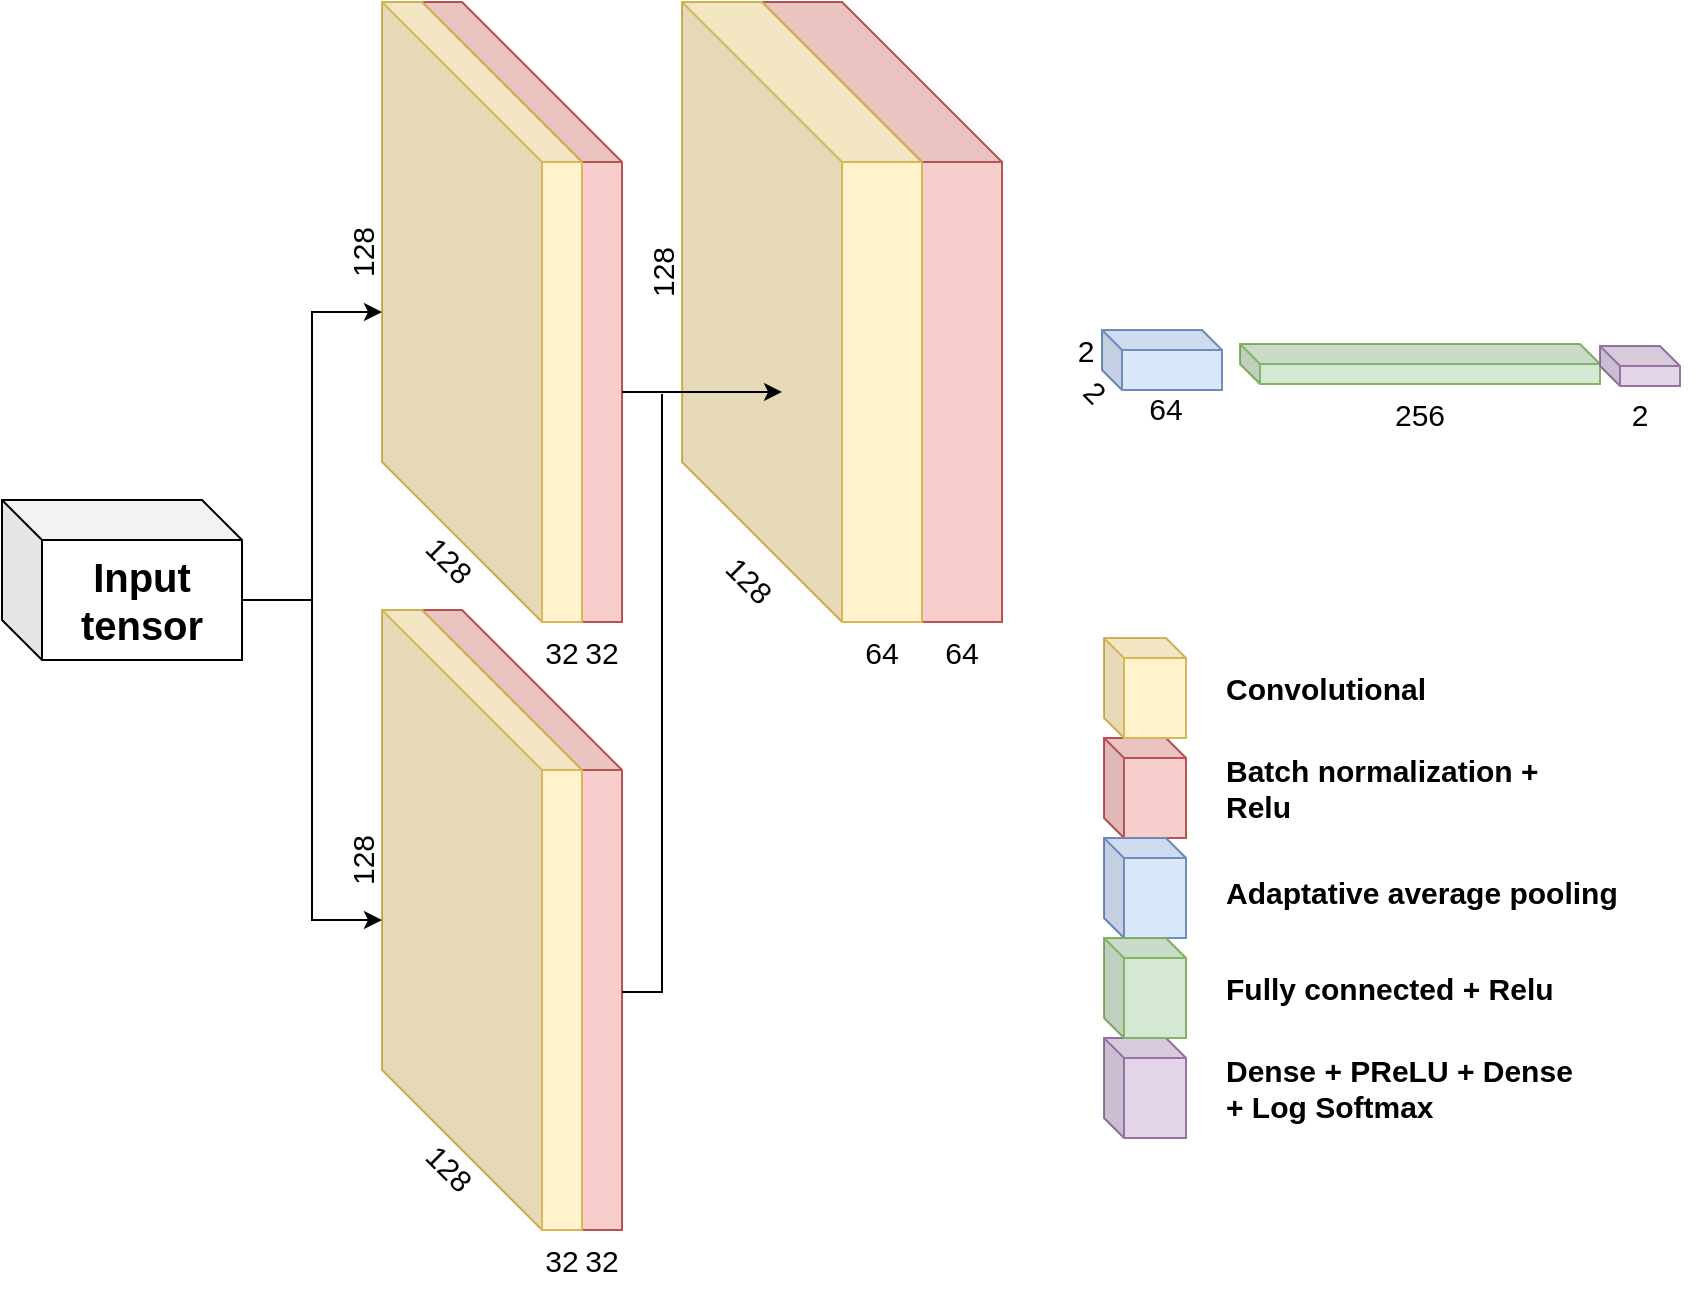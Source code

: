<mxfile version="16.5.3" type="github">
  <diagram id="mdwYtrKqwy-pj7ubtLok" name="Page-1">
    <mxGraphModel dx="533" dy="958" grid="1" gridSize="10" guides="1" tooltips="1" connect="1" arrows="1" fold="1" page="1" pageScale="1" pageWidth="827" pageHeight="1169" math="0" shadow="0">
      <root>
        <mxCell id="0" />
        <mxCell id="1" parent="0" />
        <mxCell id="CqU0eDEBqgqhNID599-w-7" value="" style="shape=cube;whiteSpace=wrap;html=1;boundedLbl=1;backgroundOutline=1;darkOpacity=0.05;darkOpacity2=0.1;size=80;fillColor=#f8cecc;strokeColor=#b85450;" vertex="1" parent="1">
          <mxGeometry x="220" y="40" width="100" height="310" as="geometry" />
        </mxCell>
        <mxCell id="CqU0eDEBqgqhNID599-w-8" value="" style="shape=cube;whiteSpace=wrap;html=1;boundedLbl=1;backgroundOutline=1;darkOpacity=0.05;darkOpacity2=0.1;size=80;fillColor=#fff2cc;strokeColor=#d6b656;shadow=0;sketch=0;" vertex="1" parent="1">
          <mxGeometry x="200" y="40" width="100" height="310" as="geometry" />
        </mxCell>
        <mxCell id="CqU0eDEBqgqhNID599-w-16" value="" style="shape=cube;whiteSpace=wrap;html=1;boundedLbl=1;backgroundOutline=1;darkOpacity=0.05;darkOpacity2=0.1;size=80;fillColor=#f8cecc;strokeColor=#b85450;" vertex="1" parent="1">
          <mxGeometry x="390" y="40" width="120" height="310" as="geometry" />
        </mxCell>
        <mxCell id="CqU0eDEBqgqhNID599-w-17" value="32" style="text;html=1;strokeColor=none;fillColor=none;align=center;verticalAlign=middle;whiteSpace=wrap;rounded=0;fontSize=15;" vertex="1" parent="1">
          <mxGeometry x="260" y="350" width="60" height="30" as="geometry" />
        </mxCell>
        <mxCell id="CqU0eDEBqgqhNID599-w-18" value="32" style="text;html=1;strokeColor=none;fillColor=none;align=center;verticalAlign=middle;whiteSpace=wrap;rounded=0;fontSize=15;" vertex="1" parent="1">
          <mxGeometry x="280" y="350" width="60" height="30" as="geometry" />
        </mxCell>
        <mxCell id="CqU0eDEBqgqhNID599-w-19" value="128" style="text;html=1;strokeColor=none;fillColor=none;align=center;verticalAlign=middle;whiteSpace=wrap;rounded=0;rotation=45;fontSize=15;" vertex="1" parent="1">
          <mxGeometry x="204" y="304" width="60" height="30" as="geometry" />
        </mxCell>
        <mxCell id="CqU0eDEBqgqhNID599-w-20" value="128" style="text;html=1;strokeColor=none;fillColor=none;align=center;verticalAlign=middle;whiteSpace=wrap;rounded=0;rotation=-90;fontSize=15;" vertex="1" parent="1">
          <mxGeometry x="160" y="150" width="60" height="30" as="geometry" />
        </mxCell>
        <mxCell id="CqU0eDEBqgqhNID599-w-21" value="" style="shape=cube;whiteSpace=wrap;html=1;boundedLbl=1;backgroundOutline=1;darkOpacity=0.05;darkOpacity2=0.1;size=80;fillColor=#fff2cc;strokeColor=#d6b656;" vertex="1" parent="1">
          <mxGeometry x="350" y="40" width="120" height="310" as="geometry" />
        </mxCell>
        <mxCell id="CqU0eDEBqgqhNID599-w-22" value="64" style="text;html=1;strokeColor=none;fillColor=none;align=center;verticalAlign=middle;whiteSpace=wrap;rounded=0;fontSize=15;" vertex="1" parent="1">
          <mxGeometry x="420" y="350" width="60" height="30" as="geometry" />
        </mxCell>
        <mxCell id="CqU0eDEBqgqhNID599-w-23" value="64" style="text;html=1;strokeColor=none;fillColor=none;align=center;verticalAlign=middle;whiteSpace=wrap;rounded=0;fontSize=15;" vertex="1" parent="1">
          <mxGeometry x="460" y="350" width="60" height="30" as="geometry" />
        </mxCell>
        <mxCell id="CqU0eDEBqgqhNID599-w-24" value="128" style="text;html=1;strokeColor=none;fillColor=none;align=center;verticalAlign=middle;whiteSpace=wrap;rounded=0;rotation=45;fontSize=15;" vertex="1" parent="1">
          <mxGeometry x="354" y="314" width="60" height="30" as="geometry" />
        </mxCell>
        <mxCell id="CqU0eDEBqgqhNID599-w-25" value="128" style="text;html=1;strokeColor=none;fillColor=none;align=center;verticalAlign=middle;whiteSpace=wrap;rounded=0;rotation=-90;fontSize=15;" vertex="1" parent="1">
          <mxGeometry x="310" y="160" width="60" height="30" as="geometry" />
        </mxCell>
        <mxCell id="CqU0eDEBqgqhNID599-w-26" value="" style="shape=cube;whiteSpace=wrap;html=1;boundedLbl=1;backgroundOutline=1;darkOpacity=0.05;darkOpacity2=0.1;size=80;fillColor=#f8cecc;strokeColor=#b85450;" vertex="1" parent="1">
          <mxGeometry x="220" y="344" width="100" height="310" as="geometry" />
        </mxCell>
        <mxCell id="CqU0eDEBqgqhNID599-w-27" value="" style="shape=cube;whiteSpace=wrap;html=1;boundedLbl=1;backgroundOutline=1;darkOpacity=0.05;darkOpacity2=0.1;size=80;fillColor=#fff2cc;strokeColor=#d6b656;" vertex="1" parent="1">
          <mxGeometry x="200" y="344" width="100" height="310" as="geometry" />
        </mxCell>
        <mxCell id="CqU0eDEBqgqhNID599-w-28" value="32" style="text;html=1;strokeColor=none;fillColor=none;align=center;verticalAlign=middle;whiteSpace=wrap;rounded=0;fontSize=15;" vertex="1" parent="1">
          <mxGeometry x="260" y="654" width="60" height="30" as="geometry" />
        </mxCell>
        <mxCell id="CqU0eDEBqgqhNID599-w-29" value="128" style="text;html=1;strokeColor=none;fillColor=none;align=center;verticalAlign=middle;whiteSpace=wrap;rounded=0;rotation=45;fontSize=15;" vertex="1" parent="1">
          <mxGeometry x="204" y="608" width="60" height="30" as="geometry" />
        </mxCell>
        <mxCell id="CqU0eDEBqgqhNID599-w-30" value="128" style="text;html=1;strokeColor=none;fillColor=none;align=center;verticalAlign=middle;whiteSpace=wrap;rounded=0;rotation=-90;fontSize=15;" vertex="1" parent="1">
          <mxGeometry x="160" y="454" width="60" height="30" as="geometry" />
        </mxCell>
        <mxCell id="CqU0eDEBqgqhNID599-w-31" value="" style="shape=cube;whiteSpace=wrap;html=1;boundedLbl=1;backgroundOutline=1;darkOpacity=0.05;darkOpacity2=0.1;size=10;fillColor=#dae8fc;strokeColor=#6c8ebf;" vertex="1" parent="1">
          <mxGeometry x="560" y="204" width="60" height="30" as="geometry" />
        </mxCell>
        <mxCell id="CqU0eDEBqgqhNID599-w-34" value="2" style="text;html=1;strokeColor=none;fillColor=none;align=center;verticalAlign=middle;whiteSpace=wrap;rounded=0;fontSize=15;" vertex="1" parent="1">
          <mxGeometry x="522" y="199" width="60" height="30" as="geometry" />
        </mxCell>
        <mxCell id="CqU0eDEBqgqhNID599-w-35" value="2" style="text;html=1;strokeColor=none;fillColor=none;align=center;verticalAlign=middle;whiteSpace=wrap;rounded=0;rotation=45;fontSize=15;" vertex="1" parent="1">
          <mxGeometry x="527" y="220" width="60" height="30" as="geometry" />
        </mxCell>
        <mxCell id="CqU0eDEBqgqhNID599-w-36" value="64" style="text;html=1;strokeColor=none;fillColor=none;align=center;verticalAlign=middle;whiteSpace=wrap;rounded=0;fontSize=15;" vertex="1" parent="1">
          <mxGeometry x="562" y="228" width="60" height="30" as="geometry" />
        </mxCell>
        <mxCell id="CqU0eDEBqgqhNID599-w-37" value="" style="shape=cube;whiteSpace=wrap;html=1;boundedLbl=1;backgroundOutline=1;darkOpacity=0.05;darkOpacity2=0.1;size=10;fillColor=#d5e8d4;strokeColor=#82b366;" vertex="1" parent="1">
          <mxGeometry x="629" y="211" width="180" height="20" as="geometry" />
        </mxCell>
        <mxCell id="CqU0eDEBqgqhNID599-w-38" value="256" style="text;html=1;strokeColor=none;fillColor=none;align=center;verticalAlign=middle;whiteSpace=wrap;rounded=0;fontSize=15;" vertex="1" parent="1">
          <mxGeometry x="689" y="231" width="60" height="30" as="geometry" />
        </mxCell>
        <mxCell id="CqU0eDEBqgqhNID599-w-39" value="" style="shape=cube;whiteSpace=wrap;html=1;boundedLbl=1;backgroundOutline=1;darkOpacity=0.05;darkOpacity2=0.1;size=10;fillColor=#e1d5e7;strokeColor=#9673a6;" vertex="1" parent="1">
          <mxGeometry x="809" y="212" width="40" height="20" as="geometry" />
        </mxCell>
        <mxCell id="CqU0eDEBqgqhNID599-w-40" value="2" style="text;html=1;strokeColor=none;fillColor=none;align=center;verticalAlign=middle;whiteSpace=wrap;rounded=0;fontSize=15;" vertex="1" parent="1">
          <mxGeometry x="799" y="231" width="60" height="30" as="geometry" />
        </mxCell>
        <mxCell id="CqU0eDEBqgqhNID599-w-42" value="" style="shape=cube;whiteSpace=wrap;html=1;boundedLbl=1;backgroundOutline=1;darkOpacity=0.05;darkOpacity2=0.1;size=10;fillColor=#f8cecc;strokeColor=#b85450;" vertex="1" parent="1">
          <mxGeometry x="561" y="408" width="41" height="50" as="geometry" />
        </mxCell>
        <mxCell id="CqU0eDEBqgqhNID599-w-43" value="" style="shape=cube;whiteSpace=wrap;html=1;boundedLbl=1;backgroundOutline=1;darkOpacity=0.05;darkOpacity2=0.1;size=10;fillColor=#dae8fc;strokeColor=#6c8ebf;" vertex="1" parent="1">
          <mxGeometry x="561" y="458" width="41" height="50" as="geometry" />
        </mxCell>
        <mxCell id="CqU0eDEBqgqhNID599-w-44" value="" style="shape=cube;whiteSpace=wrap;html=1;boundedLbl=1;backgroundOutline=1;darkOpacity=0.05;darkOpacity2=0.1;size=10;fillColor=#fff2cc;strokeColor=#d6b656;" vertex="1" parent="1">
          <mxGeometry x="561" y="358" width="41" height="50" as="geometry" />
        </mxCell>
        <mxCell id="CqU0eDEBqgqhNID599-w-45" value="" style="shape=cube;whiteSpace=wrap;html=1;boundedLbl=1;backgroundOutline=1;darkOpacity=0.05;darkOpacity2=0.1;size=10;fillColor=#e1d5e7;strokeColor=#9673a6;" vertex="1" parent="1">
          <mxGeometry x="561" y="558" width="41" height="50" as="geometry" />
        </mxCell>
        <mxCell id="CqU0eDEBqgqhNID599-w-47" value="" style="shape=cube;whiteSpace=wrap;html=1;boundedLbl=1;backgroundOutline=1;darkOpacity=0.05;darkOpacity2=0.1;size=10;fillColor=#d5e8d4;strokeColor=#82b366;" vertex="1" parent="1">
          <mxGeometry x="561" y="508" width="41" height="50" as="geometry" />
        </mxCell>
        <mxCell id="CqU0eDEBqgqhNID599-w-48" value="" style="endArrow=classic;html=1;rounded=0;exitX=0;exitY=0;exitDx=100;exitDy=195;exitPerimeter=0;entryX=0.417;entryY=0.629;entryDx=0;entryDy=0;entryPerimeter=0;" edge="1" parent="1" source="CqU0eDEBqgqhNID599-w-7" target="CqU0eDEBqgqhNID599-w-21">
          <mxGeometry width="50" height="50" relative="1" as="geometry">
            <mxPoint x="390" y="510" as="sourcePoint" />
            <mxPoint x="440" y="460" as="targetPoint" />
          </mxGeometry>
        </mxCell>
        <mxCell id="CqU0eDEBqgqhNID599-w-49" value="" style="endArrow=none;html=1;rounded=0;exitX=0;exitY=0;exitDx=100;exitDy=195;exitPerimeter=0;" edge="1" parent="1">
          <mxGeometry width="50" height="50" relative="1" as="geometry">
            <mxPoint x="320.0" y="535" as="sourcePoint" />
            <mxPoint x="340" y="236" as="targetPoint" />
            <Array as="points">
              <mxPoint x="340" y="535" />
            </Array>
          </mxGeometry>
        </mxCell>
        <mxCell id="CqU0eDEBqgqhNID599-w-50" value="Convolutional" style="text;html=1;strokeColor=none;fillColor=none;align=left;verticalAlign=middle;whiteSpace=wrap;rounded=0;shadow=0;sketch=0;fontSize=15;fontStyle=1" vertex="1" parent="1">
          <mxGeometry x="620" y="368" width="60" height="30" as="geometry" />
        </mxCell>
        <mxCell id="CqU0eDEBqgqhNID599-w-51" value="Batch normalization + Relu" style="text;html=1;strokeColor=none;fillColor=none;align=left;verticalAlign=middle;whiteSpace=wrap;rounded=0;shadow=0;sketch=0;fontSize=15;fontStyle=1" vertex="1" parent="1">
          <mxGeometry x="620" y="418" width="161" height="30" as="geometry" />
        </mxCell>
        <mxCell id="CqU0eDEBqgqhNID599-w-52" value="Adaptative average pooling" style="text;html=1;strokeColor=none;fillColor=none;align=left;verticalAlign=middle;whiteSpace=wrap;rounded=0;shadow=0;sketch=0;fontSize=15;fontStyle=1" vertex="1" parent="1">
          <mxGeometry x="620" y="470" width="211" height="30" as="geometry" />
        </mxCell>
        <mxCell id="CqU0eDEBqgqhNID599-w-53" value="Fully connected + Relu" style="text;html=1;strokeColor=none;fillColor=none;align=left;verticalAlign=middle;whiteSpace=wrap;rounded=0;shadow=0;sketch=0;fontSize=15;fontStyle=1" vertex="1" parent="1">
          <mxGeometry x="620" y="518" width="181" height="30" as="geometry" />
        </mxCell>
        <mxCell id="CqU0eDEBqgqhNID599-w-55" value="Dense + PReLU + Dense + Log Softmax" style="text;html=1;strokeColor=none;fillColor=none;align=left;verticalAlign=middle;whiteSpace=wrap;rounded=0;shadow=0;sketch=0;fontSize=15;fontStyle=1" vertex="1" parent="1">
          <mxGeometry x="620" y="568" width="181" height="30" as="geometry" />
        </mxCell>
        <mxCell id="CqU0eDEBqgqhNID599-w-59" style="edgeStyle=orthogonalEdgeStyle;rounded=0;orthogonalLoop=1;jettySize=auto;html=1;exitX=0;exitY=0;exitDx=120;exitDy=50;exitPerimeter=0;fontSize=15;" edge="1" parent="1" source="CqU0eDEBqgqhNID599-w-56" target="CqU0eDEBqgqhNID599-w-8">
          <mxGeometry relative="1" as="geometry" />
        </mxCell>
        <mxCell id="CqU0eDEBqgqhNID599-w-60" style="edgeStyle=orthogonalEdgeStyle;rounded=0;orthogonalLoop=1;jettySize=auto;html=1;exitX=0;exitY=0;exitDx=120;exitDy=50;exitPerimeter=0;fontSize=15;" edge="1" parent="1" source="CqU0eDEBqgqhNID599-w-56" target="CqU0eDEBqgqhNID599-w-27">
          <mxGeometry relative="1" as="geometry" />
        </mxCell>
        <mxCell id="CqU0eDEBqgqhNID599-w-56" value="&lt;font style=&quot;font-size: 20px&quot;&gt;Input &lt;br&gt;tensor&lt;/font&gt;" style="shape=cube;whiteSpace=wrap;html=1;boundedLbl=1;backgroundOutline=1;darkOpacity=0.05;darkOpacity2=0.1;shadow=0;sketch=0;fontSize=15;gradientColor=none;fontStyle=1" vertex="1" parent="1">
          <mxGeometry x="10" y="289" width="120" height="80" as="geometry" />
        </mxCell>
        <mxCell id="CqU0eDEBqgqhNID599-w-62" value="32" style="text;html=1;strokeColor=none;fillColor=none;align=center;verticalAlign=middle;whiteSpace=wrap;rounded=0;fontSize=15;" vertex="1" parent="1">
          <mxGeometry x="280" y="654" width="60" height="30" as="geometry" />
        </mxCell>
      </root>
    </mxGraphModel>
  </diagram>
</mxfile>
